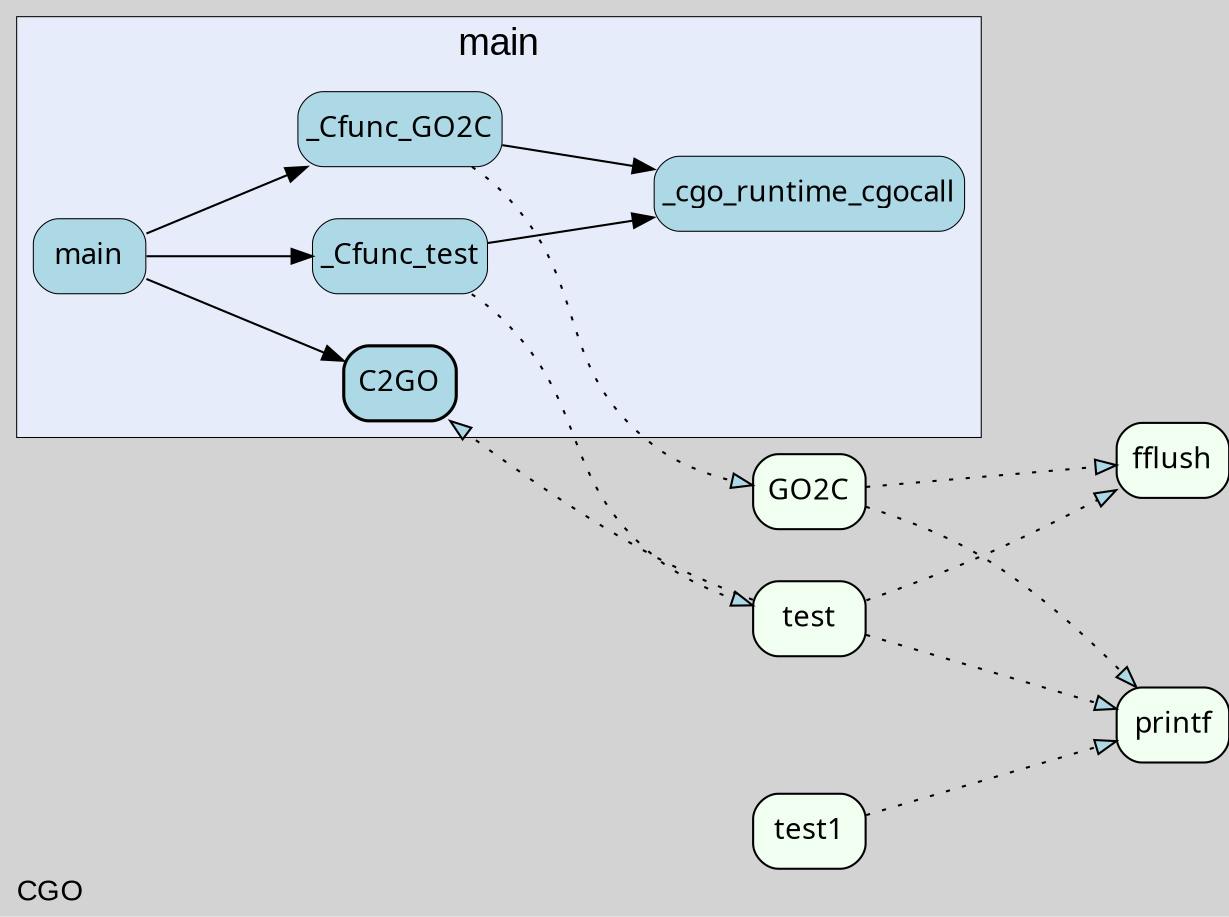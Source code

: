 digraph gocallvis {
    label="CGO";
    labeljust="l";
    fontname="Arial";
    fontsize="14";
    rankdir="LR";
    bgcolor="lightgray";
    style="solid";
    penwidth="0.5";
    pad="0.0";
    nodesep="0.35";

    node [shape="box" style="filled,rounded" fillcolor="honeydew" fontname="Verdana" penwidth="1.0" margin="0.05,0.0"];
    edge [minlen="2"]

    subgraph "cluster_focus" {
        label="main";
labelloc="t";
labeljust="c";
fontsize="18";
bgcolor="#e6ecfa";
        
        "CGO._Cfunc_test" [ fillcolor="lightblue" label="_Cfunc_test" penwidth="0.5" tooltip="CGO._Cfunc_test | defined in 53861886897a0786f9dec7f32be847304781fdb2801a094c7d3d2ec61cd5e5d3-d:49\nat 53861886897a0786f9dec7f32be847304781fdb2801a094c7d3d2ec61cd5e5d3-d:50: calling [CGO._cgo_runtime_cgocall]" ]
        "CGO._cgo_runtime_cgocall" [ tooltip="CGO._cgo_runtime_cgocall | defined in 53861886897a0786f9dec7f32be847304781fdb2801a094c7d3d2ec61cd5e5d3-d:23" fillcolor="lightblue" label="_cgo_runtime_cgocall" penwidth="0.5" ]
        "CGO.main" [ fillcolor="lightblue" label="main" penwidth="0.5" tooltip="CGO.main | defined in main.go:8\nat main.go:10: calling [CGO._Cfunc_GO2C]\nat main.go:11: calling [CGO.C2GO]\nat main.go:9: calling [CGO._Cfunc_test]" ]
        "CGO._Cfunc_GO2C" [ tooltip="CGO._Cfunc_GO2C | defined in 53861886897a0786f9dec7f32be847304781fdb2801a094c7d3d2ec61cd5e5d3-d:37\nat 53861886897a0786f9dec7f32be847304781fdb2801a094c7d3d2ec61cd5e5d3-d:38: calling [CGO._cgo_runtime_cgocall]" fillcolor="lightblue" label="_Cfunc_GO2C" penwidth="0.5" ]
        "CGO.C2GO" [ fillcolor="lightblue" label="C2GO" penwidth="1.5" tooltip="CGO.C2GO | defined in callee.go:9" ]
        
    }

    "CGO._Cfunc_GO2C" -> "CGO._cgo_runtime_cgocall" [ tooltip="at 53861886897a0786f9dec7f32be847304781fdb2801a094c7d3d2ec61cd5e5d3-d:38: calling [CGO._cgo_runtime_cgocall]" ]
    "CGO.main" -> "CGO._Cfunc_GO2C" [ tooltip="at main.go:10: calling [CGO._Cfunc_GO2C]" ]
    "CGO.main" -> "CGO.C2GO" [ tooltip="at main.go:11: calling [CGO.C2GO]" ]
    "CGO._Cfunc_test" -> "CGO._cgo_runtime_cgocall" [ tooltip="at 53861886897a0786f9dec7f32be847304781fdb2801a094c7d3d2ec61cd5e5d3-d:50: calling [CGO._cgo_runtime_cgocall]" ]
    "CGO.main" -> "CGO._Cfunc_test" [ tooltip="at main.go:9: calling [CGO._Cfunc_test]" ]
    "GO2C" -> "printf" [ fillcolor="lightblue" label="" style="dotted,filled" tooltip="" ]
    "GO2C" -> "fflush" [ fillcolor="lightblue" label="" style="dotted,filled" tooltip="" ]
    "test" -> "printf" [ fillcolor="lightblue" label="" style="dotted,filled" tooltip="" ]
    "test" -> "fflush" [ tooltip="" fillcolor="lightblue" label="" style="dotted,filled" ]
    "test" -> "CGO.C2GO" [ fillcolor="lightblue" label="" style="dotted,filled" tooltip="" ]
    "test1" -> "printf" [ fillcolor="lightblue" label="" style="dotted,filled" tooltip="" ]
    "CGO._Cfunc_test" -> "test" [ fillcolor="lightblue" label="" style="dotted,filled" tooltip="" ]
    "CGO._Cfunc_GO2C" -> "GO2C" [ fillcolor="lightblue" label="" style="dotted,filled" tooltip="" ]
}
